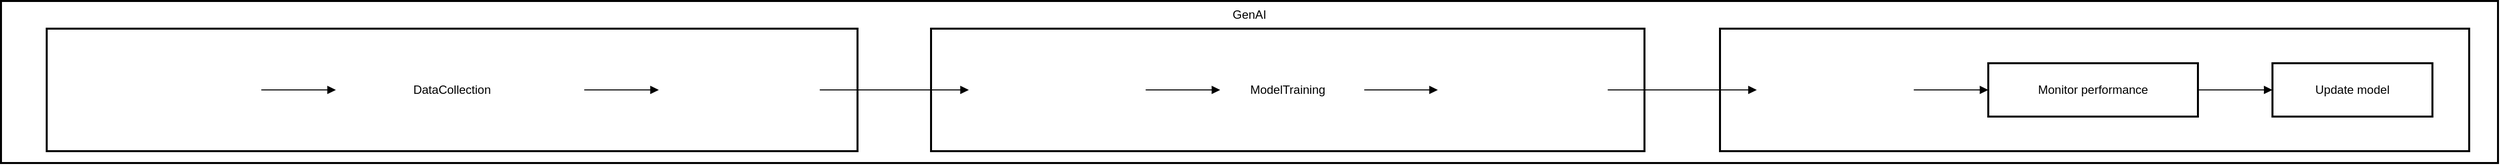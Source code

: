 <mxfile version="26.0.10">
  <diagram name="Page-1" id="Q_1XOfh6y_ICCdy_ozoP">
    <mxGraphModel>
      <root>
        <mxCell id="0" />
        <mxCell id="1" parent="0" />
        <mxCell id="2" value="GenAI" style="whiteSpace=wrap;strokeWidth=2;verticalAlign=top;" vertex="1" parent="1">
          <mxGeometry x="8" y="8" width="2513" height="164" as="geometry" />
        </mxCell>
        <mxCell id="3" value="Deploy model" style="whiteSpace=wrap;strokeWidth=2;" vertex="1" parent="2">
          <mxGeometry x="1767" y="63" width="158" height="54" as="geometry" />
        </mxCell>
        <mxCell id="4" value="ModelDeployment" style="whiteSpace=wrap;strokeWidth=2;" vertex="1" parent="2">
          <mxGeometry x="1730" y="28" width="754" height="124" as="geometry" />
        </mxCell>
        <mxCell id="5" value="Collect raw data" style="whiteSpace=wrap;strokeWidth=2;" vertex="1" parent="2">
          <mxGeometry x="83" y="63" width="179" height="54" as="geometry" />
        </mxCell>
        <mxCell id="6" value="Clean and preprocess data" style="whiteSpace=wrap;strokeWidth=2;" vertex="1" parent="2">
          <mxGeometry x="337" y="63" width="250" height="54" as="geometry" />
        </mxCell>
        <mxCell id="7" value="Annotate data" style="whiteSpace=wrap;strokeWidth=2;" vertex="1" parent="2">
          <mxGeometry x="662" y="63" width="162" height="54" as="geometry" />
        </mxCell>
        <mxCell id="8" value="Select algorithm" style="whiteSpace=wrap;strokeWidth=2;" vertex="1" parent="2">
          <mxGeometry x="974" y="63" width="178" height="54" as="geometry" />
        </mxCell>
        <mxCell id="9" value="Train model" style="whiteSpace=wrap;strokeWidth=2;" vertex="1" parent="2">
          <mxGeometry x="1227" y="63" width="145" height="54" as="geometry" />
        </mxCell>
        <mxCell id="10" value="Evaluate model" style="whiteSpace=wrap;strokeWidth=2;" vertex="1" parent="2">
          <mxGeometry x="1446" y="63" width="171" height="54" as="geometry" />
        </mxCell>
        <mxCell id="11" value="Monitor performance" style="whiteSpace=wrap;strokeWidth=2;" vertex="1" parent="2">
          <mxGeometry x="2000" y="63" width="211" height="54" as="geometry" />
        </mxCell>
        <mxCell id="12" value="Update model" style="whiteSpace=wrap;strokeWidth=2;" vertex="1" parent="2">
          <mxGeometry x="2286" y="63" width="161" height="54" as="geometry" />
        </mxCell>
        <mxCell id="13" value="ModelTraining" style="whiteSpace=wrap;strokeWidth=2;" vertex="1" parent="2">
          <mxGeometry x="936" y="28" width="718" height="124" as="geometry" />
        </mxCell>
        <mxCell id="14" value="DataCollection" style="whiteSpace=wrap;strokeWidth=2;" vertex="1" parent="2">
          <mxGeometry x="46" y="28" width="816" height="124" as="geometry" />
        </mxCell>
        <mxCell id="15" value="" style="curved=1;startArrow=none;endArrow=block;exitX=1;exitY=0.5;entryX=0;entryY=0.5;" edge="1" parent="2" source="5" target="6">
          <mxGeometry relative="1" as="geometry">
            <Array as="points" />
          </mxGeometry>
        </mxCell>
        <mxCell id="16" value="" style="curved=1;startArrow=none;endArrow=block;exitX=1;exitY=0.5;entryX=0;entryY=0.5;" edge="1" parent="2" source="6" target="7">
          <mxGeometry relative="1" as="geometry">
            <Array as="points" />
          </mxGeometry>
        </mxCell>
        <mxCell id="17" value="" style="curved=1;startArrow=none;endArrow=block;exitX=1;exitY=0.5;entryX=0;entryY=0.5;" edge="1" parent="2" source="7" target="8">
          <mxGeometry relative="1" as="geometry">
            <Array as="points" />
          </mxGeometry>
        </mxCell>
        <mxCell id="18" value="" style="curved=1;startArrow=none;endArrow=block;exitX=1;exitY=0.5;entryX=0;entryY=0.5;" edge="1" parent="2" source="8" target="9">
          <mxGeometry relative="1" as="geometry">
            <Array as="points" />
          </mxGeometry>
        </mxCell>
        <mxCell id="19" value="" style="curved=1;startArrow=none;endArrow=block;exitX=1;exitY=0.5;entryX=0;entryY=0.5;" edge="1" parent="2" source="9" target="10">
          <mxGeometry relative="1" as="geometry">
            <Array as="points" />
          </mxGeometry>
        </mxCell>
        <mxCell id="20" value="" style="curved=1;startArrow=none;endArrow=block;exitX=1;exitY=0.5;entryX=0;entryY=0.5;" edge="1" parent="2" source="10" target="3">
          <mxGeometry relative="1" as="geometry">
            <Array as="points" />
          </mxGeometry>
        </mxCell>
        <mxCell id="21" value="" style="curved=1;startArrow=none;endArrow=block;exitX=1;exitY=0.5;entryX=0;entryY=0.5;" edge="1" parent="2" source="3" target="11">
          <mxGeometry relative="1" as="geometry">
            <Array as="points" />
          </mxGeometry>
        </mxCell>
        <mxCell id="22" value="" style="curved=1;startArrow=none;endArrow=block;exitX=1;exitY=0.5;entryX=0;entryY=0.5;" edge="1" parent="2" source="11" target="12">
          <mxGeometry relative="1" as="geometry">
            <Array as="points" />
          </mxGeometry>
        </mxCell>
      </root>
    </mxGraphModel>
  </diagram>
</mxfile>
